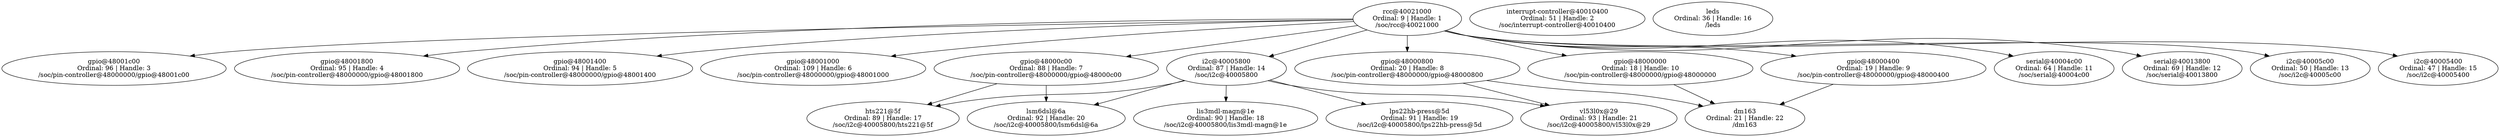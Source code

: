 // /home/sorybarry/Documents/3ASE/SE302a/sory-ibrahima-barry/dm163_example/build/zephyr/zephyr_pre0.elf
digraph "Device dependency graph" {
	9 [label="rcc@40021000\nOrdinal: 9 | Handle: 1\n/soc/rcc@40021000"]
	51 [label="interrupt-controller@40010400\nOrdinal: 51 | Handle: 2\n/soc/interrupt-controller@40010400"]
	96 [label="gpio@48001c00\nOrdinal: 96 | Handle: 3\n/soc/pin-controller@48000000/gpio@48001c00"]
	95 [label="gpio@48001800\nOrdinal: 95 | Handle: 4\n/soc/pin-controller@48000000/gpio@48001800"]
	94 [label="gpio@48001400\nOrdinal: 94 | Handle: 5\n/soc/pin-controller@48000000/gpio@48001400"]
	109 [label="gpio@48001000\nOrdinal: 109 | Handle: 6\n/soc/pin-controller@48000000/gpio@48001000"]
	88 [label="gpio@48000c00\nOrdinal: 88 | Handle: 7\n/soc/pin-controller@48000000/gpio@48000c00"]
	20 [label="gpio@48000800\nOrdinal: 20 | Handle: 8\n/soc/pin-controller@48000000/gpio@48000800"]
	19 [label="gpio@48000400\nOrdinal: 19 | Handle: 9\n/soc/pin-controller@48000000/gpio@48000400"]
	18 [label="gpio@48000000\nOrdinal: 18 | Handle: 10\n/soc/pin-controller@48000000/gpio@48000000"]
	64 [label="serial@40004c00\nOrdinal: 64 | Handle: 11\n/soc/serial@40004c00"]
	69 [label="serial@40013800\nOrdinal: 69 | Handle: 12\n/soc/serial@40013800"]
	50 [label="i2c@40005c00\nOrdinal: 50 | Handle: 13\n/soc/i2c@40005c00"]
	87 [label="i2c@40005800\nOrdinal: 87 | Handle: 14\n/soc/i2c@40005800"]
	47 [label="i2c@40005400\nOrdinal: 47 | Handle: 15\n/soc/i2c@40005400"]
	36 [label="leds\nOrdinal: 36 | Handle: 16\n/leds"]
	89 [label="hts221@5f\nOrdinal: 89 | Handle: 17\n/soc/i2c@40005800/hts221@5f"]
	90 [label="lis3mdl-magn@1e\nOrdinal: 90 | Handle: 18\n/soc/i2c@40005800/lis3mdl-magn@1e"]
	91 [label="lps22hb-press@5d\nOrdinal: 91 | Handle: 19\n/soc/i2c@40005800/lps22hb-press@5d"]
	92 [label="lsm6dsl@6a\nOrdinal: 92 | Handle: 20\n/soc/i2c@40005800/lsm6dsl@6a"]
	93 [label="vl53l0x@29\nOrdinal: 93 | Handle: 21\n/soc/i2c@40005800/vl53l0x@29"]
	21 [label="dm163\nOrdinal: 21 | Handle: 22\n/dm163"]
	9 -> 95
	9 -> 64
	9 -> 88
	9 -> 96
	9 -> 69
	9 -> 87
	9 -> 94
	9 -> 18
	9 -> 47
	9 -> 19
	9 -> 109
	9 -> 20
	9 -> 50
	88 -> 89
	88 -> 92
	20 -> 93
	20 -> 21
	19 -> 21
	18 -> 21
	87 -> 92
	87 -> 91
	87 -> 90
	87 -> 93
	87 -> 89
}
